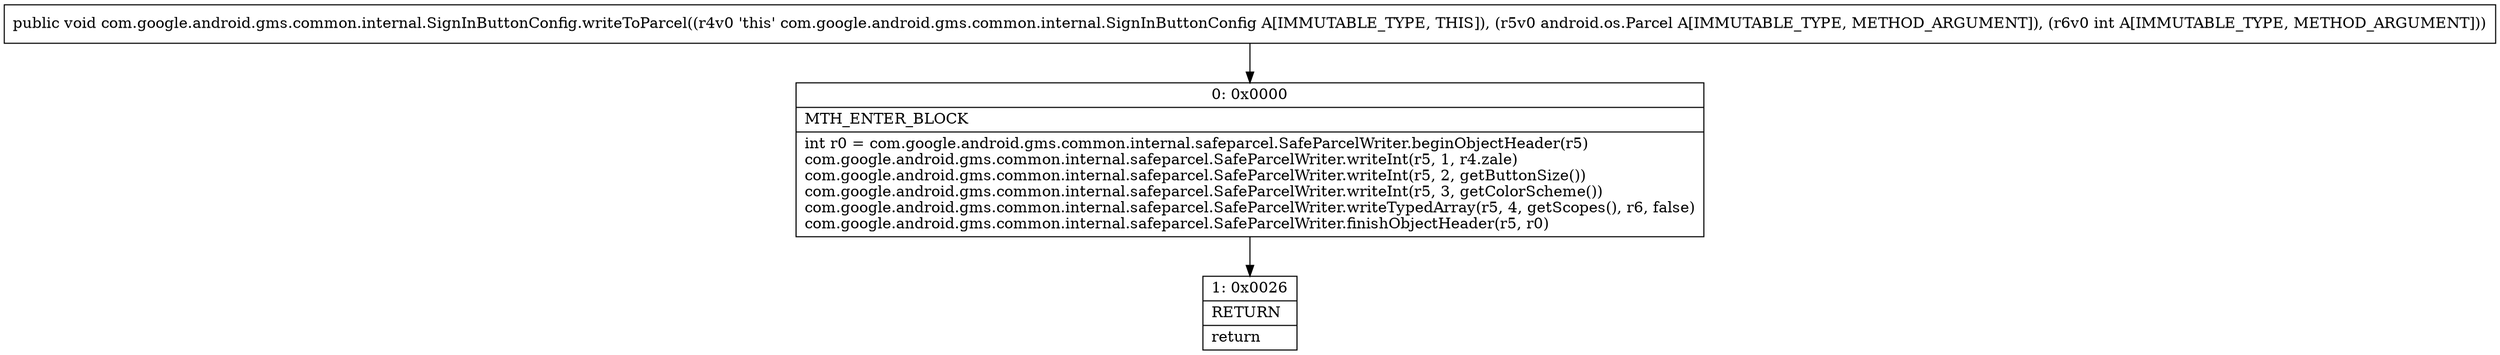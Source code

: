 digraph "CFG forcom.google.android.gms.common.internal.SignInButtonConfig.writeToParcel(Landroid\/os\/Parcel;I)V" {
Node_0 [shape=record,label="{0\:\ 0x0000|MTH_ENTER_BLOCK\l|int r0 = com.google.android.gms.common.internal.safeparcel.SafeParcelWriter.beginObjectHeader(r5)\lcom.google.android.gms.common.internal.safeparcel.SafeParcelWriter.writeInt(r5, 1, r4.zale)\lcom.google.android.gms.common.internal.safeparcel.SafeParcelWriter.writeInt(r5, 2, getButtonSize())\lcom.google.android.gms.common.internal.safeparcel.SafeParcelWriter.writeInt(r5, 3, getColorScheme())\lcom.google.android.gms.common.internal.safeparcel.SafeParcelWriter.writeTypedArray(r5, 4, getScopes(), r6, false)\lcom.google.android.gms.common.internal.safeparcel.SafeParcelWriter.finishObjectHeader(r5, r0)\l}"];
Node_1 [shape=record,label="{1\:\ 0x0026|RETURN\l|return\l}"];
MethodNode[shape=record,label="{public void com.google.android.gms.common.internal.SignInButtonConfig.writeToParcel((r4v0 'this' com.google.android.gms.common.internal.SignInButtonConfig A[IMMUTABLE_TYPE, THIS]), (r5v0 android.os.Parcel A[IMMUTABLE_TYPE, METHOD_ARGUMENT]), (r6v0 int A[IMMUTABLE_TYPE, METHOD_ARGUMENT])) }"];
MethodNode -> Node_0;
Node_0 -> Node_1;
}

